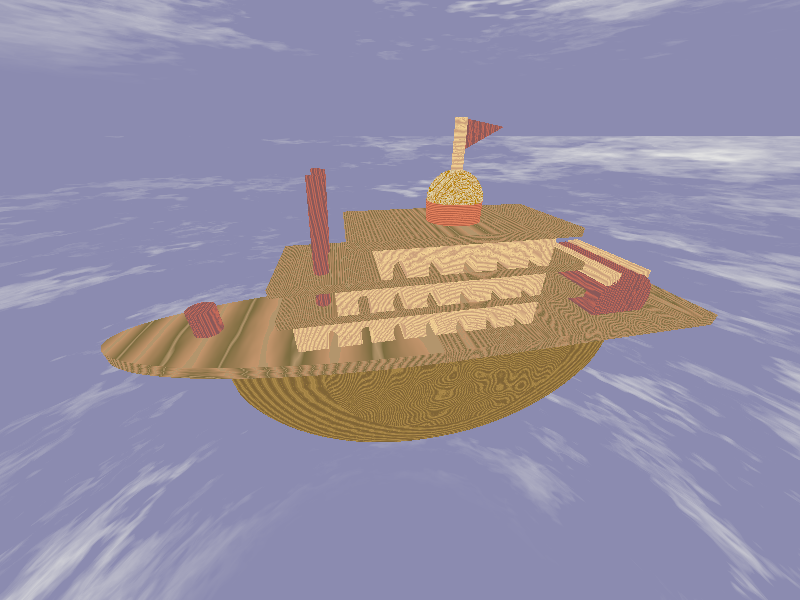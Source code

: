 #include "colors.inc"
#include "shapes.inc"
#include "textures.inc"
#include "stones.inc"
#include "metals.inc"
#include "woods.inc"
#include "glass.inc"
#include "skies.inc"

camera {
  location < -4 , 8, -10>
  look_at < -2, 2 ,0>
  angle  110
}

light_source { <0,10,-10> color White }

union{
   intersection{ 
      object{
  	    Round_Box_Union ( < -9, -6, -2>,  < 8, 1, 2>, 0.25 )
	    texture { T_Wood25 }
    } 

     object {
	    sphere { <0, 0, 0>, 1.2}
	    texture { T_Wood25 }
	    scale < 8, 6, 2 >
    }  
  }
  difference{
      object {
     	     cylinder { < 0, 1, 0 >  < 0, 1.5, 0 > , 1}
    	     texture { T_Wood8 }
    	     scale < 13, 1, 3>
    }
    object {
    	      Plane_YZ
    	      rotate < 0, 180, 0 >
    }
 }
     object {
    	    box {  < -1, 1, -3 >, < 11, 1.5, 3 > }
    	    texture { T_Wood8 }
    } 
     object {
     	     cylinder  { < -9.5, 1.5, 0 >, <  -9.5, 2.5, 0 > , 0.5}
     	     texture { T_Wood6 }
     }
     
  difference{ 
     object {
     	      box { < -6, 1.3, -2 >, <  3, 2.5, 2 >}
     	      texture { T_Wood7 }
     }
     object {
     	      cylinder { < -6, 1.3 , -4  >, < -6, 1.3 , 4 > , 0.3  }
     	      texture { T_Wood7 }
     	      scale < 0.8, 1.4, 1 >
     	      
     }
     object {
     	      cylinder { < -4.5, 1.3 , -4  >, < -4.5, 1.3 , 4 > , 0.3  }
     	      texture { T_Wood7 }
     	      scale < 0.8, 1.4, 1 >
     	      
     }
      object {
     	      cylinder { < -3, 1.3 , -4  >, < -3, 1.3 , 4 > , 0.3 }
     	      texture { T_Wood7 }
     	      scale < 0.8, 1.4, 1 >
     	      
     }
      object {
     	      cylinder { < -1.5, 1.3 , -4  >, < -1.5, 1.3 , 4 > , 0.3  }
     	      texture { T_Wood7 }
     	      scale < 0.8, 1.4, 1 >
     	      
     }
     object {
     	      cylinder { < 0, 1.3 , -4  >, < 0, 1.3 , 4 > , 0.3  }
     	      texture { T_Wood7 }
     	      scale < 0.8, 1.4, 1 >
     	      
     }
      object {
     	      cylinder { < 1.5, 1.3 , -4  >, < 1.5, 1.3 , 4 > , 0.3  }
     	      texture { T_Wood7 }
     	      scale < 0.8, 1.4, 1 >
     	      
     }
          object {
     	      cylinder { < 3, 1.3 , -4  >, < 3, 1.3 , 4 > , 0.3  }
     	      texture { T_Wood7 }
     	      scale < 0.8, 1.4, 1 >
     	      
     }
  }  
    object {
  	 box { < -6.5, 2.5, -2 >, <  5, 2.8, 2 >  }
  	 texture { T_Wood8 }
  }
 difference{ 
     object {
     	      box { < -4.5, 2.8, -2 >, <  3, 3.7, 2 >}
     	      texture { T_Wood7 }
     }
      object {
     	      cylinder { < -4.5, 2.2 , -4  >, < -4.5, 2.2 , 4 > , 0.3  }
     	      texture { T_Wood7 }
     	      scale < 0.8, 1.4, 1 >
     	      
     }
      object {
     	      cylinder { < -3, 2.2 , -4  >, < -3, 2.2 , 4 > , 0.3  }
     	      texture { T_Wood7 }
     	      scale < 0.8, 1.4, 1 >
     	      
     }
      object {
     	      cylinder { < -1.5, 2.2 , -4  >, < -1.5, 2.2 , 4 > , 0.3  }
     	      texture { T_Wood7 }
     	      scale < 0.8, 1.4, 1 >
     	      
     }
     object {
     	      cylinder { < 0, 2.2  , -4  >, < 0, 2.2 , 4 > , 0.3  }
     	      texture { T_Wood7 }
     	      scale < 0.8, 1.4, 1 >
     	      
     }
      object {
     	      cylinder { < 1.5, 2.2 , -4  >, < 1.5, 2.2 , 4 > , 0.3  }
     	      texture { T_Wood7 }
     	      scale < 0.8, 1.4, 1 >
     	      
     }
       object {
     	      cylinder { < 3, 2.2 , -4  >, < 3, 2.2 , 4 > , 0.3  }
     	      texture { T_Wood7 }
     	      scale < 0.8, 1.4, 1 >
     	      
     }
  }  
 
     object {
 	  cylinder { < -5, 2.8,-1> < -4.7, 7, -1 > , 0.25}
 	   texture { T_Wood6 }
 }
     object {
 	   cylinder { < -5, 2.8,1> < -4.7, 7, 1 > , 0.25}
 	    texture { T_Wood6 }
 }
     object {
  	   box { < -6.5, 3.7, -2 >, <  4.5, 4, 2 >  }
  	   texture { T_Wood8 }
  }
   difference{ 
     object {
     	     box { < -3, 4, -2 >, <  3, 5, 2 >}
     	     texture { T_Wood7 }
     }
     object {
     	     cylinder { < -3, 3 , -4  >, < -3, 3 , 4 > , 0.3  }
     	      texture { T_Wood7 }
     	     scale < 0.8, 1.4, 1 >
     	      
     }
     object {
     	     cylinder { < -1.5, 3 , -4  >, < -1.5, 3 , 4 > , 0.3  }
     	     texture { T_Wood7 }
     	     scale < 0.8, 1.4, 1 >
     	      
     }
      object {
     	    cylinder { < 0, 3 , -4  >, < 0, 3 , 4 > , 0.3  }
     	    texture { T_Wood7 }
     	    scale < 0.8, 1.4, 1 >
     	      
     }
     object {
     	     cylinder { < 1.5, 3 , -4  >, < 1.5, 3 , 4 > , 0.3  }
     	     texture { T_Wood7 }
           scale < 0.8, 1.4, 1 >
     }
      object {
     	     cylinder { < 3, 3 , -4  >, < 3, 3 , 4 > , 0.3  }
     	     texture { T_Wood7 }
     	     scale < 0.8, 1.4, 1 >
     	      
     }
   }
     object {
     	      box { < -4, 5, -2 >, <  4, 5.3,  2>}
     	      texture { T_Wood8 }
     }
     
     object {
      	cylinder { < 0, 5.3 , 0> < 0, 6 , 0> 1}
      	texture {T_Wood24 }
     }
  difference{
     object {
     	 Sphere
     	 texture { T_Wood31}
     }
     object {
     	  Plane_XZ
     }
     translate < 0, 6, 0>
  }
    object {
  	 cylinder { < 0, 5.5, 0> , < 0, 8.5, 0>, 0.2 }
  	 texture { T_Wood7 } 
   }
    object {
  	 triangle { < 0, 7.5, 0 > ,< 0, 8.5, 0> ,< 1.5, 8.25, 0> }
  	 texture { T_Wood6}
   }
    object {
	 box { < 5.7, 3.2, -2 > < 6.2, 3.7 ,2>  }
	 texture { T_Wood7}
	 rotate < 0, 0, -3 >
  }
   object {
	 box { < 7.5, 2.2, -2 > < 8, 2.7 ,2>  }
	 texture { T_Wood7}
	 rotate < 0, 0, 5>
  }


 difference {
   object {
  	 cylinder { < 0, 0 , -2 >, < 0, 0,  2 >, 1.3}
  	 texture { T_Wood6}
  	 translate < 7, 2 ,0>
   }
   object {
  	Plane_XZ
   }
 }
} 
 sky_sphere{
 	S_Cloud3
 } 	
  
